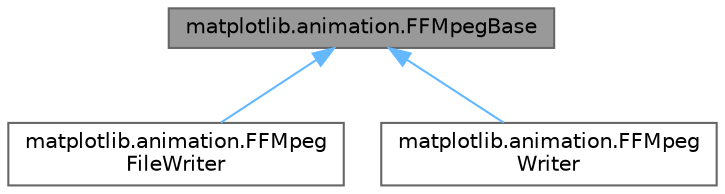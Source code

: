 digraph "matplotlib.animation.FFMpegBase"
{
 // LATEX_PDF_SIZE
  bgcolor="transparent";
  edge [fontname=Helvetica,fontsize=10,labelfontname=Helvetica,labelfontsize=10];
  node [fontname=Helvetica,fontsize=10,shape=box,height=0.2,width=0.4];
  Node1 [id="Node000001",label="matplotlib.animation.FFMpegBase",height=0.2,width=0.4,color="gray40", fillcolor="grey60", style="filled", fontcolor="black",tooltip=" "];
  Node1 -> Node2 [id="edge1_Node000001_Node000002",dir="back",color="steelblue1",style="solid",tooltip=" "];
  Node2 [id="Node000002",label="matplotlib.animation.FFMpeg\lFileWriter",height=0.2,width=0.4,color="gray40", fillcolor="white", style="filled",URL="$d0/d93/classmatplotlib_1_1animation_1_1FFMpegFileWriter.html",tooltip=" "];
  Node1 -> Node3 [id="edge2_Node000001_Node000003",dir="back",color="steelblue1",style="solid",tooltip=" "];
  Node3 [id="Node000003",label="matplotlib.animation.FFMpeg\lWriter",height=0.2,width=0.4,color="gray40", fillcolor="white", style="filled",URL="$d8/d8a/classmatplotlib_1_1animation_1_1FFMpegWriter.html",tooltip=" "];
}
